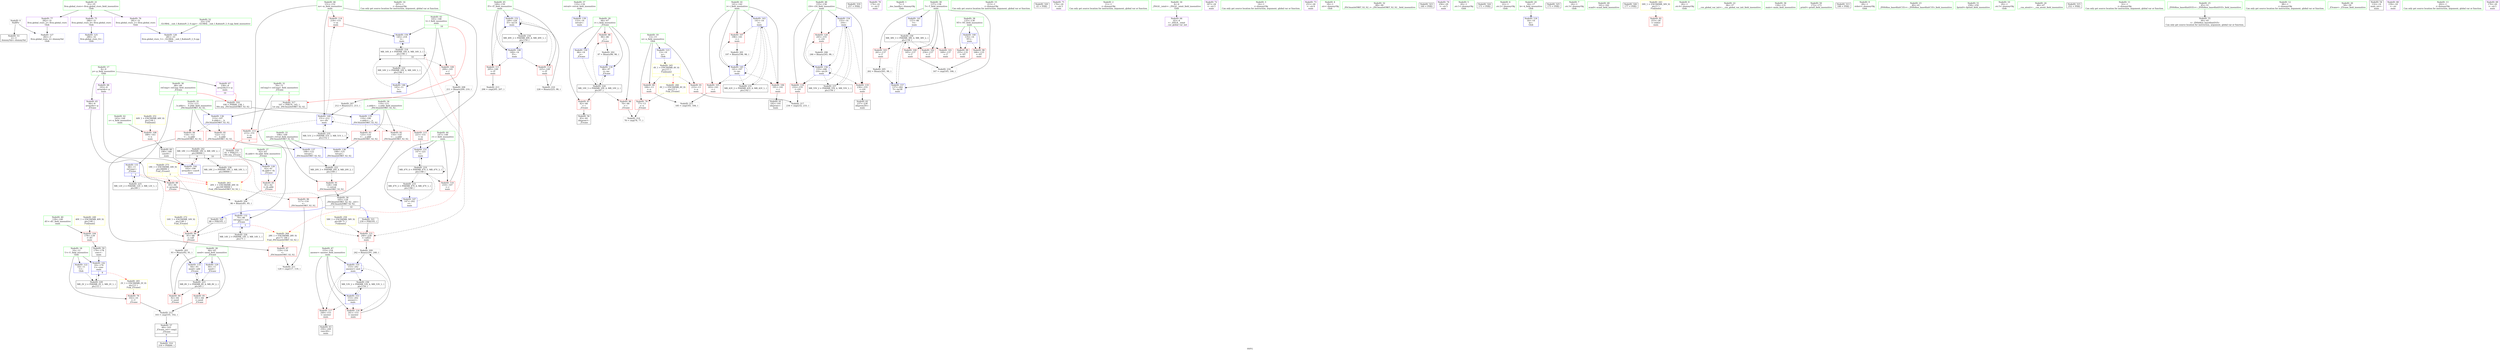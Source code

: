 digraph "SVFG" {
	label="SVFG";

	Node0x55aaf9b927b0 [shape=record,color=grey,label="{NodeID: 0\nNullPtr}"];
	Node0x55aaf9b927b0 -> Node0x55aaf9bb1bc0[style=solid];
	Node0x55aaf9b927b0 -> Node0x55aaf9bb69e0[style=solid];
	Node0x55aaf9bcdb10 [shape=record,color=yellow,style=double,label="{NodeID: 263\n26V_1 = ENCHI(MR_26V_0)\npts\{69 90000 \}\nFun[_ZSt3maxIeERKT_S2_S2_]}"];
	Node0x55aaf9bcdb10 -> Node0x55aaf9bb0790[style=dashed];
	Node0x55aaf9bb0860 [shape=record,color=red,label="{NodeID: 97\n119\<--118\n\<--\n_ZSt3maxIeERKT_S2_S2_\n}"];
	Node0x55aaf9bb0860 -> Node0x55aaf9bbc7f0[style=solid];
	Node0x55aaf9baedf0 [shape=record,color=green,label="{NodeID: 14\n207\<--1\n\<--dummyObj\nCan only get source location for instruction, argument, global var or function.}"];
	Node0x55aaf9bb13c0 [shape=record,color=red,label="{NodeID: 111\n205\<--149\n\<--IT\nmain\n}"];
	Node0x55aaf9bb13c0 -> Node0x55aaf9bbcaf0[style=solid];
	Node0x55aaf9baf750 [shape=record,color=green,label="{NodeID: 28\n64\<--65\nneed\<--need_field_insensitive\n_Z3cane\n}"];
	Node0x55aaf9baf750 -> Node0x55aaf9bb35e0[style=solid];
	Node0x55aaf9baf750 -> Node0x55aaf9bb36b0[style=solid];
	Node0x55aaf9baf750 -> Node0x55aaf9bb6bb0[style=solid];
	Node0x55aaf9baf750 -> Node0x55aaf9bb6ef0[style=solid];
	Node0x55aaf9bbc370 [shape=record,color=grey,label="{NodeID: 208\n211 = Binary(209, 210, )\n}"];
	Node0x55aaf9bbc370 -> Node0x55aaf9bbc1f0[style=solid];
	Node0x55aaf9bb67e0 [shape=record,color=blue,label="{NodeID: 125\n280\<--32\nllvm.global_ctors_0\<--\nGlob }"];
	Node0x55aaf9bb02b0 [shape=record,color=green,label="{NodeID: 42\n143\<--144\nx\<--x_field_insensitive\nmain\n}"];
	Node0x55aaf9bb02b0 -> Node0x55aaf9bb1150[style=solid];
	Node0x55aaf9bc51f0 [shape=record,color=black,label="{NodeID: 222\nMR_20V_3 = PHI(MR_20V_4, MR_20V_2, )\npts\{109 \}\n}"];
	Node0x55aaf9bc51f0 -> Node0x55aaf9bb3b90[style=dashed];
	Node0x55aaf9bb73d0 [shape=record,color=blue,label="{NodeID: 139\n133\<--14\nretval\<--\nmain\n}"];
	Node0x55aaf9bb1e90 [shape=record,color=black,label="{NodeID: 56\n83\<--82\nidxprom\<--\n_Z3cane\n}"];
	Node0x55aaf9bdf9d0 [shape=record,color=black,label="{NodeID: 319\n257 = PHI()\n}"];
	Node0x55aaf9bca000 [shape=record,color=black,label="{NodeID: 236\nMR_53V_2 = PHI(MR_53V_4, MR_53V_1, )\npts\{154 \}\n}"];
	Node0x55aaf9bca000 -> Node0x55aaf9bb7f30[style=dashed];
	Node0x55aaf9bb7f30 [shape=record,color=blue,label="{NodeID: 153\n153\<--202\nanswer\<--\nmain\n}"];
	Node0x55aaf9bb7f30 -> Node0x55aaf9bb6000[style=dashed];
	Node0x55aaf9bb7f30 -> Node0x55aaf9bb60d0[style=dashed];
	Node0x55aaf9bb7f30 -> Node0x55aaf9bb80d0[style=dashed];
	Node0x55aaf9bb7f30 -> Node0x55aaf9bca000[style=dashed];
	Node0x55aaf9bb29f0 [shape=record,color=purple,label="{NodeID: 70\n174\<--22\n\<--.str.2\nmain\n}"];
	Node0x55aaf9bb35e0 [shape=record,color=red,label="{NodeID: 84\n92\<--64\n\<--need\n_Z3cane\n}"];
	Node0x55aaf9bb35e0 -> Node0x55aaf9bb4e90[style=solid];
	Node0x55aaf9ba4510 [shape=record,color=green,label="{NodeID: 1\n7\<--1\n__dso_handle\<--dummyObj\nGlob }"];
	Node0x55aaf9bcdc20 [shape=record,color=yellow,style=double,label="{NodeID: 264\n28V_1 = ENCHI(MR_28V_0)\npts\{71 146 \}\nFun[_ZSt3maxIeERKT_S2_S2_]}"];
	Node0x55aaf9bcdc20 -> Node0x55aaf9bb0860[style=dashed];
	Node0x55aaf9bb0930 [shape=record,color=red,label="{NodeID: 98\n166\<--135\n\<--NT\nmain\n}"];
	Node0x55aaf9bb0930 -> Node0x55aaf9bbcf70[style=solid];
	Node0x55aaf9baee80 [shape=record,color=green,label="{NodeID: 15\n213\<--1\n\<--dummyObj\nCan only get source location for instruction, argument, global var or function.}"];
	Node0x55aaf9bb1490 [shape=record,color=red,label="{NodeID: 112\n225\<--149\n\<--IT\nmain\n}"];
	Node0x55aaf9bb1490 -> Node0x55aaf9bbc670[style=solid];
	Node0x55aaf9baf820 [shape=record,color=green,label="{NodeID: 29\n66\<--67\ni\<--i_field_insensitive\n_Z3cane\n}"];
	Node0x55aaf9baf820 -> Node0x55aaf9bb3780[style=solid];
	Node0x55aaf9baf820 -> Node0x55aaf9bb3850[style=solid];
	Node0x55aaf9baf820 -> Node0x55aaf9bb3920[style=solid];
	Node0x55aaf9baf820 -> Node0x55aaf9bb6c80[style=solid];
	Node0x55aaf9baf820 -> Node0x55aaf9bb6fc0[style=solid];
	Node0x55aaf9bbc4f0 [shape=record,color=grey,label="{NodeID: 209\n242 = Binary(241, 240, )\n}"];
	Node0x55aaf9bbc4f0 -> Node0x55aaf9bb80d0[style=solid];
	Node0x55aaf9bb68e0 [shape=record,color=blue,label="{NodeID: 126\n281\<--33\nllvm.global_ctors_1\<--_GLOBAL__sub_I_KalininN_2_0.cpp\nGlob }"];
	Node0x55aaf9bb0380 [shape=record,color=green,label="{NodeID: 43\n145\<--146\nl\<--l_field_insensitive\nmain\n|{|<s3>10}}"];
	Node0x55aaf9bb0380 -> Node0x55aaf9bb1220[style=solid];
	Node0x55aaf9bb0380 -> Node0x55aaf9bb7980[style=solid];
	Node0x55aaf9bb0380 -> Node0x55aaf9bb7cc0[style=solid];
	Node0x55aaf9bb0380:s3 -> Node0x55aaf9bdf320[style=solid,color=red];
	Node0x55aaf9bc56f0 [shape=record,color=black,label="{NodeID: 223\nMR_8V_3 = PHI(MR_8V_4, MR_8V_2, )\npts\{65 \}\n}"];
	Node0x55aaf9bc56f0 -> Node0x55aaf9bb35e0[style=dashed];
	Node0x55aaf9bc56f0 -> Node0x55aaf9bb36b0[style=dashed];
	Node0x55aaf9bc56f0 -> Node0x55aaf9bb6ef0[style=dashed];
	Node0x55aaf9bb74a0 [shape=record,color=blue,label="{NodeID: 140\n135\<--14\nNT\<--\nmain\n}"];
	Node0x55aaf9bb74a0 -> Node0x55aaf9bb0930[style=dashed];
	Node0x55aaf9bb74a0 -> Node0x55aaf9bb0a00[style=dashed];
	Node0x55aaf9bb1f60 [shape=record,color=black,label="{NodeID: 57\n60\<--103\n_Z3cane_ret\<--cmp2\n_Z3cane\n|{<s0>9}}"];
	Node0x55aaf9bb1f60:s0 -> Node0x55aaf9bdee60[style=solid,color=blue];
	Node0x55aaf9bdfad0 [shape=record,color=black,label="{NodeID: 320\n43 = PHI()\n}"];
	Node0x55aaf9bca0f0 [shape=record,color=black,label="{NodeID: 237\nMR_55V_2 = PHI(MR_55V_4, MR_55V_1, )\npts\{156 \}\n}"];
	Node0x55aaf9bca0f0 -> Node0x55aaf9bb8000[style=dashed];
	Node0x55aaf9bb8000 [shape=record,color=blue,label="{NodeID: 154\n155\<--14\ni16\<--\nmain\n}"];
	Node0x55aaf9bb8000 -> Node0x55aaf9bb61a0[style=dashed];
	Node0x55aaf9bb8000 -> Node0x55aaf9bb6270[style=dashed];
	Node0x55aaf9bb8000 -> Node0x55aaf9bb6340[style=dashed];
	Node0x55aaf9bb8000 -> Node0x55aaf9bb81a0[style=dashed];
	Node0x55aaf9bb8000 -> Node0x55aaf9bca0f0[style=dashed];
	Node0x55aaf9bb2ac0 [shape=record,color=purple,label="{NodeID: 71\n176\<--24\n\<--.str.3\nmain\n}"];
	Node0x55aaf9bcd030 [shape=record,color=yellow,style=double,label="{NodeID: 251\n44V_1 = ENCHI(MR_44V_0)\npts\{144 \}\nFun[main]}"];
	Node0x55aaf9bcd030 -> Node0x55aaf9bb1150[style=dashed];
	Node0x55aaf9bb36b0 [shape=record,color=red,label="{NodeID: 85\n101\<--64\n\<--need\n_Z3cane\n}"];
	Node0x55aaf9bb36b0 -> Node0x55aaf9bbc970[style=solid];
	Node0x55aaf9ba4680 [shape=record,color=green,label="{NodeID: 2\n11\<--1\n\<--dummyObj\nCan only get source location for instruction, argument, global var or function.}"];
	Node0x55aaf9bcdd30 [shape=record,color=yellow,style=double,label="{NodeID: 265\n2V_1 = ENCHI(MR_2V_0)\npts\{12 \}\nFun[_Z3cane]}"];
	Node0x55aaf9bcdd30 -> Node0x55aaf9bb3100[style=dashed];
	Node0x55aaf9bb0a00 [shape=record,color=red,label="{NodeID: 99\n255\<--135\n\<--NT\nmain\n}"];
	Node0x55aaf9baef10 [shape=record,color=green,label="{NodeID: 16\n4\<--6\n_ZStL8__ioinit\<--_ZStL8__ioinit_field_insensitive\nGlob }"];
	Node0x55aaf9baef10 -> Node0x55aaf9bb2510[style=solid];
	Node0x55aaf9bb1560 [shape=record,color=red,label="{NodeID: 113\n215\<--151\n\<--m\nmain\n|{<s0>9}}"];
	Node0x55aaf9bb1560:s0 -> Node0x55aaf9bdf4a0[style=solid,color=red];
	Node0x55aaf9baf8f0 [shape=record,color=green,label="{NodeID: 30\n68\<--69\nref.tmp\<--ref.tmp_field_insensitive\n_Z3cane\n|{|<s1>3}}"];
	Node0x55aaf9baf8f0 -> Node0x55aaf9bb6d50[style=solid];
	Node0x55aaf9baf8f0:s1 -> Node0x55aaf9bdf090[style=solid,color=red];
	Node0x55aaf9bbc670 [shape=record,color=grey,label="{NodeID: 210\n226 = Binary(225, 98, )\n}"];
	Node0x55aaf9bbc670 -> Node0x55aaf9bb7e60[style=solid];
	Node0x55aaf9bb69e0 [shape=record,color=blue, style = dotted,label="{NodeID: 127\n282\<--3\nllvm.global_ctors_2\<--dummyVal\nGlob }"];
	Node0x55aaf9bb0450 [shape=record,color=green,label="{NodeID: 44\n147\<--148\nr\<--r_field_insensitive\nmain\n}"];
	Node0x55aaf9bb0450 -> Node0x55aaf9bb12f0[style=solid];
	Node0x55aaf9bb0450 -> Node0x55aaf9bb7a50[style=solid];
	Node0x55aaf9bb0450 -> Node0x55aaf9bb7d90[style=solid];
	Node0x55aaf9bc5bf0 [shape=record,color=black,label="{NodeID: 224\nMR_10V_3 = PHI(MR_10V_4, MR_10V_2, )\npts\{67 \}\n}"];
	Node0x55aaf9bc5bf0 -> Node0x55aaf9bb3780[style=dashed];
	Node0x55aaf9bc5bf0 -> Node0x55aaf9bb3850[style=dashed];
	Node0x55aaf9bc5bf0 -> Node0x55aaf9bb3920[style=dashed];
	Node0x55aaf9bc5bf0 -> Node0x55aaf9bb6fc0[style=dashed];
	Node0x55aaf9bb7570 [shape=record,color=blue,label="{NodeID: 141\n137\<--98\nT\<--\nmain\n}"];
	Node0x55aaf9bb7570 -> Node0x55aaf9bc79f0[style=dashed];
	Node0x55aaf9bb2030 [shape=record,color=black,label="{NodeID: 58\n105\<--128\n_ZSt3maxIeERKT_S2_S2__ret\<--\n_ZSt3maxIeERKT_S2_S2_\n|{<s0>3|<s1>10}}"];
	Node0x55aaf9bb2030:s0 -> Node0x55aaf9bdfe00[style=solid,color=blue];
	Node0x55aaf9bb2030:s1 -> Node0x55aaf9bdfbd0[style=solid,color=blue];
	Node0x55aaf9bdfbd0 [shape=record,color=black,label="{NodeID: 321\n239 = PHI(105, )\n}"];
	Node0x55aaf9bdfbd0 -> Node0x55aaf9bb6410[style=solid];
	Node0x55aaf9bca5f0 [shape=record,color=black,label="{NodeID: 238\nMR_18V_2 = PHI(MR_18V_3, MR_18V_1, )\npts\{90000 \}\n}"];
	Node0x55aaf9bca5f0 -> Node0x55aaf9bcb9f0[style=dashed];
	Node0x55aaf9bb80d0 [shape=record,color=blue,label="{NodeID: 155\n153\<--242\nanswer\<--mul\nmain\n}"];
	Node0x55aaf9bb80d0 -> Node0x55aaf9bb6000[style=dashed];
	Node0x55aaf9bb80d0 -> Node0x55aaf9bb60d0[style=dashed];
	Node0x55aaf9bb80d0 -> Node0x55aaf9bb80d0[style=dashed];
	Node0x55aaf9bb80d0 -> Node0x55aaf9bca000[style=dashed];
	Node0x55aaf9bb2b90 [shape=record,color=purple,label="{NodeID: 72\n187\<--24\n\<--.str.3\nmain\n}"];
	Node0x55aaf9bb3780 [shape=record,color=red,label="{NodeID: 86\n76\<--66\n\<--i\n_Z3cane\n}"];
	Node0x55aaf9bb3780 -> Node0x55aaf9bbcc70[style=solid];
	Node0x55aaf9b926d0 [shape=record,color=green,label="{NodeID: 3\n14\<--1\n\<--dummyObj\nCan only get source location for instruction, argument, global var or function.}"];
	Node0x55aaf9bcde40 [shape=record,color=yellow,style=double,label="{NodeID: 266\n4V_1 = ENCHI(MR_4V_0)\npts\{15 \}\nFun[_Z3cane]}"];
	Node0x55aaf9bcde40 -> Node0x55aaf9bb31d0[style=dashed];
	Node0x55aaf9bb0ad0 [shape=record,color=red,label="{NodeID: 100\n165\<--137\n\<--T\nmain\n}"];
	Node0x55aaf9bb0ad0 -> Node0x55aaf9bbcf70[style=solid];
	Node0x55aaf9baefa0 [shape=record,color=green,label="{NodeID: 17\n8\<--9\np\<--p_field_insensitive\nGlob }"];
	Node0x55aaf9baefa0 -> Node0x55aaf9bb25e0[style=solid];
	Node0x55aaf9baefa0 -> Node0x55aaf9bb26b0[style=solid];
	Node0x55aaf9baefa0 -> Node0x55aaf9bb2780[style=solid];
	Node0x55aaf9bb1630 [shape=record,color=red,label="{NodeID: 114\n218\<--151\n\<--m\nmain\n}"];
	Node0x55aaf9bb1630 -> Node0x55aaf9bb7cc0[style=solid];
	Node0x55aaf9baf9c0 [shape=record,color=green,label="{NodeID: 31\n70\<--71\nref.tmp1\<--ref.tmp1_field_insensitive\n_Z3cane\n|{|<s1>3}}"];
	Node0x55aaf9baf9c0 -> Node0x55aaf9bb6e20[style=solid];
	Node0x55aaf9baf9c0:s1 -> Node0x55aaf9bdf320[style=solid,color=red];
	Node0x55aaf9bbc7f0 [shape=record,color=grey,label="{NodeID: 211\n120 = cmp(117, 119, )\n}"];
	Node0x55aaf9bb6ae0 [shape=record,color=blue,label="{NodeID: 128\n62\<--61\nth.addr\<--th\n_Z3cane\n}"];
	Node0x55aaf9bb6ae0 -> Node0x55aaf9bb3510[style=dashed];
	Node0x55aaf9bb0520 [shape=record,color=green,label="{NodeID: 45\n149\<--150\nIT\<--IT_field_insensitive\nmain\n}"];
	Node0x55aaf9bb0520 -> Node0x55aaf9bb13c0[style=solid];
	Node0x55aaf9bb0520 -> Node0x55aaf9bb1490[style=solid];
	Node0x55aaf9bb0520 -> Node0x55aaf9bb7b20[style=solid];
	Node0x55aaf9bb0520 -> Node0x55aaf9bb7e60[style=solid];
	Node0x55aaf9bc60f0 [shape=record,color=black,label="{NodeID: 225\nMR_12V_2 = PHI(MR_12V_3, MR_12V_1, )\npts\{69 \}\n}"];
	Node0x55aaf9bc60f0 -> Node0x55aaf9bb6d50[style=dashed];
	Node0x55aaf9bb7640 [shape=record,color=blue,label="{NodeID: 142\n10\<--179\nU\<--conv\nmain\n|{|<s1>9}}"];
	Node0x55aaf9bb7640 -> Node0x55aaf9bc74f0[style=dashed];
	Node0x55aaf9bb7640:s1 -> Node0x55aaf9bcdd30[style=dashed,color=red];
	Node0x55aaf9bb2100 [shape=record,color=black,label="{NodeID: 59\n179\<--178\nconv\<--\nmain\n}"];
	Node0x55aaf9bb2100 -> Node0x55aaf9bb7640[style=solid];
	Node0x55aaf9bdfe00 [shape=record,color=black,label="{NodeID: 322\n88 = PHI(105, )\n}"];
	Node0x55aaf9bdfe00 -> Node0x55aaf9bb3ac0[style=solid];
	Node0x55aaf9bb81a0 [shape=record,color=blue,label="{NodeID: 156\n155\<--246\ni16\<--inc24\nmain\n}"];
	Node0x55aaf9bb81a0 -> Node0x55aaf9bb61a0[style=dashed];
	Node0x55aaf9bb81a0 -> Node0x55aaf9bb6270[style=dashed];
	Node0x55aaf9bb81a0 -> Node0x55aaf9bb6340[style=dashed];
	Node0x55aaf9bb81a0 -> Node0x55aaf9bb81a0[style=dashed];
	Node0x55aaf9bb81a0 -> Node0x55aaf9bca0f0[style=dashed];
	Node0x55aaf9bb2c60 [shape=record,color=purple,label="{NodeID: 73\n251\<--26\n\<--.str.4\nmain\n}"];
	Node0x55aaf9bb3850 [shape=record,color=red,label="{NodeID: 87\n82\<--66\n\<--i\n_Z3cane\n}"];
	Node0x55aaf9bb3850 -> Node0x55aaf9bb1e90[style=solid];
	Node0x55aaf9b92840 [shape=record,color=green,label="{NodeID: 4\n18\<--1\n.str\<--dummyObj\nGlob }"];
	Node0x55aaf9bb0ba0 [shape=record,color=red,label="{NodeID: 101\n169\<--137\n\<--T\nmain\n}"];
	Node0x55aaf9baf030 [shape=record,color=green,label="{NodeID: 18\n10\<--12\nU\<--U_field_insensitive\nGlob }"];
	Node0x55aaf9baf030 -> Node0x55aaf9bb3100[style=solid];
	Node0x55aaf9baf030 -> Node0x55aaf9bb64e0[style=solid];
	Node0x55aaf9baf030 -> Node0x55aaf9bb7640[style=solid];
	Node0x55aaf9bb1700 [shape=record,color=red,label="{NodeID: 115\n221\<--151\n\<--m\nmain\n}"];
	Node0x55aaf9bb1700 -> Node0x55aaf9bb7d90[style=solid];
	Node0x55aaf9bafa90 [shape=record,color=green,label="{NodeID: 32\n89\<--90\n_ZSt3maxIeERKT_S2_S2_\<--_ZSt3maxIeERKT_S2_S2__field_insensitive\n}"];
	Node0x55aaf9bbc970 [shape=record,color=grey,label="{NodeID: 212\n103 = cmp(101, 102, )\n}"];
	Node0x55aaf9bbc970 -> Node0x55aaf9bb1f60[style=solid];
	Node0x55aaf9bb6bb0 [shape=record,color=blue,label="{NodeID: 129\n64\<--11\nneed\<--\n_Z3cane\n}"];
	Node0x55aaf9bb6bb0 -> Node0x55aaf9bc56f0[style=dashed];
	Node0x55aaf9bb05f0 [shape=record,color=green,label="{NodeID: 46\n151\<--152\nm\<--m_field_insensitive\nmain\n}"];
	Node0x55aaf9bb05f0 -> Node0x55aaf9bb1560[style=solid];
	Node0x55aaf9bb05f0 -> Node0x55aaf9bb1630[style=solid];
	Node0x55aaf9bb05f0 -> Node0x55aaf9bb1700[style=solid];
	Node0x55aaf9bb05f0 -> Node0x55aaf9bb7bf0[style=solid];
	Node0x55aaf9bc65f0 [shape=record,color=black,label="{NodeID: 226\nMR_14V_2 = PHI(MR_14V_3, MR_14V_1, )\npts\{71 \}\n}"];
	Node0x55aaf9bc65f0 -> Node0x55aaf9bb6e20[style=dashed];
	Node0x55aaf9bb7710 [shape=record,color=blue,label="{NodeID: 143\n141\<--14\ni\<--\nmain\n}"];
	Node0x55aaf9bb7710 -> Node0x55aaf9bb0ee0[style=dashed];
	Node0x55aaf9bb7710 -> Node0x55aaf9bb0fb0[style=dashed];
	Node0x55aaf9bb7710 -> Node0x55aaf9bb1080[style=dashed];
	Node0x55aaf9bb7710 -> Node0x55aaf9bb78b0[style=dashed];
	Node0x55aaf9bb7710 -> Node0x55aaf9bc7ef0[style=dashed];
	Node0x55aaf9bb21d0 [shape=record,color=black,label="{NodeID: 60\n190\<--189\nconv8\<--\nmain\n}"];
	Node0x55aaf9bb21d0 -> Node0x55aaf9bb77e0[style=solid];
	Node0x55aaf9bdff40 [shape=record,color=black,label="{NodeID: 323\n160 = PHI()\n}"];
	Node0x55aaf9bb8270 [shape=record,color=blue,label="{NodeID: 157\n137\<--262\nT\<--inc30\nmain\n}"];
	Node0x55aaf9bb8270 -> Node0x55aaf9bc79f0[style=dashed];
	Node0x55aaf9bb2d30 [shape=record,color=purple,label="{NodeID: 74\n256\<--29\n\<--.str.5\nmain\n}"];
	Node0x55aaf9bb3920 [shape=record,color=red,label="{NodeID: 88\n96\<--66\n\<--i\n_Z3cane\n}"];
	Node0x55aaf9bb3920 -> Node0x55aaf9bb4d10[style=solid];
	Node0x55aaf9b928d0 [shape=record,color=green,label="{NodeID: 5\n20\<--1\n.str.1\<--dummyObj\nGlob }"];
	Node0x55aaf9bb0c70 [shape=record,color=red,label="{NodeID: 102\n254\<--137\n\<--T\nmain\n}"];
	Node0x55aaf9baf0c0 [shape=record,color=green,label="{NodeID: 19\n13\<--15\nn\<--n_field_insensitive\nGlob }"];
	Node0x55aaf9baf0c0 -> Node0x55aaf9bb31d0[style=solid];
	Node0x55aaf9baf0c0 -> Node0x55aaf9bb32a0[style=solid];
	Node0x55aaf9baf0c0 -> Node0x55aaf9bb3370[style=solid];
	Node0x55aaf9baf0c0 -> Node0x55aaf9bb65e0[style=solid];
	Node0x55aaf9bb6000 [shape=record,color=red,label="{NodeID: 116\n241\<--153\n\<--answer\nmain\n}"];
	Node0x55aaf9bb6000 -> Node0x55aaf9bbc4f0[style=solid];
	Node0x55aaf9bafb60 [shape=record,color=green,label="{NodeID: 33\n108\<--109\nretval\<--retval_field_insensitive\n_ZSt3maxIeERKT_S2_S2_\n}"];
	Node0x55aaf9bafb60 -> Node0x55aaf9bb3b90[style=solid];
	Node0x55aaf9bafb60 -> Node0x55aaf9bb7230[style=solid];
	Node0x55aaf9bafb60 -> Node0x55aaf9bb7300[style=solid];
	Node0x55aaf9bbcaf0 [shape=record,color=grey,label="{NodeID: 213\n206 = cmp(205, 207, )\n}"];
	Node0x55aaf9bb6c80 [shape=record,color=blue,label="{NodeID: 130\n66\<--14\ni\<--\n_Z3cane\n}"];
	Node0x55aaf9bb6c80 -> Node0x55aaf9bc5bf0[style=dashed];
	Node0x55aaf9bb06c0 [shape=record,color=green,label="{NodeID: 47\n153\<--154\nanswer\<--answer_field_insensitive\nmain\n}"];
	Node0x55aaf9bb06c0 -> Node0x55aaf9bb6000[style=solid];
	Node0x55aaf9bb06c0 -> Node0x55aaf9bb60d0[style=solid];
	Node0x55aaf9bb06c0 -> Node0x55aaf9bb7f30[style=solid];
	Node0x55aaf9bb06c0 -> Node0x55aaf9bb80d0[style=solid];
	Node0x55aaf9bb77e0 [shape=record,color=blue,label="{NodeID: 144\n193\<--190\narrayidx\<--conv8\nmain\n}"];
	Node0x55aaf9bb77e0 -> Node0x55aaf9bcb9f0[style=dashed];
	Node0x55aaf9bb22a0 [shape=record,color=black,label="{NodeID: 61\n192\<--191\nidxprom\<--\nmain\n}"];
	Node0x55aaf9be0010 [shape=record,color=black,label="{NodeID: 324\n171 = PHI()\n}"];
	Node0x55aaf9bb2e00 [shape=record,color=purple,label="{NodeID: 75\n280\<--31\nllvm.global_ctors_0\<--llvm.global_ctors\nGlob }"];
	Node0x55aaf9bb2e00 -> Node0x55aaf9bb67e0[style=solid];
	Node0x55aaf9bb39f0 [shape=record,color=red,label="{NodeID: 89\n85\<--84\n\<--arrayidx\n_Z3cane\n}"];
	Node0x55aaf9bb39f0 -> Node0x55aaf9bbbd70[style=solid];
	Node0x55aaf9ba4dc0 [shape=record,color=green,label="{NodeID: 6\n22\<--1\n.str.2\<--dummyObj\nGlob }"];
	Node0x55aaf9bb0d40 [shape=record,color=red,label="{NodeID: 103\n261\<--137\n\<--T\nmain\n}"];
	Node0x55aaf9bb0d40 -> Node0x55aaf9bbbef0[style=solid];
	Node0x55aaf9baf150 [shape=record,color=green,label="{NodeID: 20\n16\<--17\nk\<--k_field_insensitive\nGlob }"];
	Node0x55aaf9baf150 -> Node0x55aaf9bb66e0[style=solid];
	Node0x55aaf9bb60d0 [shape=record,color=red,label="{NodeID: 117\n249\<--153\n\<--answer\nmain\n}"];
	Node0x55aaf9bb60d0 -> Node0x55aaf9bb2440[style=solid];
	Node0x55aaf9bafc30 [shape=record,color=green,label="{NodeID: 34\n110\<--111\n__a.addr\<--__a.addr_field_insensitive\n_ZSt3maxIeERKT_S2_S2_\n}"];
	Node0x55aaf9bafc30 -> Node0x55aaf9bb3c60[style=solid];
	Node0x55aaf9bafc30 -> Node0x55aaf9bb3d30[style=solid];
	Node0x55aaf9bafc30 -> Node0x55aaf9bb7090[style=solid];
	Node0x55aaf9bbcc70 [shape=record,color=grey,label="{NodeID: 214\n78 = cmp(76, 77, )\n}"];
	Node0x55aaf9bb6d50 [shape=record,color=blue,label="{NodeID: 131\n68\<--11\nref.tmp\<--\n_Z3cane\n|{|<s2>3}}"];
	Node0x55aaf9bb6d50 -> Node0x55aaf9bb3ac0[style=dashed];
	Node0x55aaf9bb6d50 -> Node0x55aaf9bc60f0[style=dashed];
	Node0x55aaf9bb6d50:s2 -> Node0x55aaf9bcdb10[style=dashed,color=red];
	Node0x55aaf9bb17b0 [shape=record,color=green,label="{NodeID: 48\n155\<--156\ni16\<--i16_field_insensitive\nmain\n}"];
	Node0x55aaf9bb17b0 -> Node0x55aaf9bb61a0[style=solid];
	Node0x55aaf9bb17b0 -> Node0x55aaf9bb6270[style=solid];
	Node0x55aaf9bb17b0 -> Node0x55aaf9bb6340[style=solid];
	Node0x55aaf9bb17b0 -> Node0x55aaf9bb8000[style=solid];
	Node0x55aaf9bb17b0 -> Node0x55aaf9bb81a0[style=solid];
	Node0x55aaf9bb78b0 [shape=record,color=blue,label="{NodeID: 145\n141\<--197\ni\<--inc\nmain\n}"];
	Node0x55aaf9bb78b0 -> Node0x55aaf9bb0ee0[style=dashed];
	Node0x55aaf9bb78b0 -> Node0x55aaf9bb0fb0[style=dashed];
	Node0x55aaf9bb78b0 -> Node0x55aaf9bb1080[style=dashed];
	Node0x55aaf9bb78b0 -> Node0x55aaf9bb78b0[style=dashed];
	Node0x55aaf9bb78b0 -> Node0x55aaf9bc7ef0[style=dashed];
	Node0x55aaf9bb2370 [shape=record,color=black,label="{NodeID: 62\n237\<--236\nidxprom20\<--\nmain\n}"];
	Node0x55aaf9be00e0 [shape=record,color=black,label="{NodeID: 325\n175 = PHI()\n}"];
	Node0x55aaf9bcb9f0 [shape=record,color=black,label="{NodeID: 242\nMR_18V_3 = PHI(MR_18V_4, MR_18V_2, )\npts\{90000 \}\n|{|<s3>9|<s4>10}}"];
	Node0x55aaf9bcb9f0 -> Node0x55aaf9bb6410[style=dashed];
	Node0x55aaf9bcb9f0 -> Node0x55aaf9bb77e0[style=dashed];
	Node0x55aaf9bcb9f0 -> Node0x55aaf9bca5f0[style=dashed];
	Node0x55aaf9bcb9f0:s3 -> Node0x55aaf9bce460[style=dashed,color=red];
	Node0x55aaf9bcb9f0:s4 -> Node0x55aaf9bcdb10[style=dashed,color=red];
	Node0x55aaf9bb2f00 [shape=record,color=purple,label="{NodeID: 76\n281\<--31\nllvm.global_ctors_1\<--llvm.global_ctors\nGlob }"];
	Node0x55aaf9bb2f00 -> Node0x55aaf9bb68e0[style=solid];
	Node0x55aaf9bb3ac0 [shape=record,color=red,label="{NodeID: 90\n91\<--88\n\<--call\n_Z3cane\n}"];
	Node0x55aaf9bb3ac0 -> Node0x55aaf9bb4e90[style=solid];
	Node0x55aaf9ba4e50 [shape=record,color=green,label="{NodeID: 7\n24\<--1\n.str.3\<--dummyObj\nGlob }"];
	Node0x55aaf9bb0e10 [shape=record,color=red,label="{NodeID: 104\n178\<--139\n\<--dU\nmain\n}"];
	Node0x55aaf9bb0e10 -> Node0x55aaf9bb2100[style=solid];
	Node0x55aaf9baf1e0 [shape=record,color=green,label="{NodeID: 21\n31\<--35\nllvm.global_ctors\<--llvm.global_ctors_field_insensitive\nGlob }"];
	Node0x55aaf9baf1e0 -> Node0x55aaf9bb2e00[style=solid];
	Node0x55aaf9baf1e0 -> Node0x55aaf9bb2f00[style=solid];
	Node0x55aaf9baf1e0 -> Node0x55aaf9bb3000[style=solid];
	Node0x55aaf9bb4b90 [shape=record,color=grey,label="{NodeID: 201\n197 = Binary(196, 98, )\n}"];
	Node0x55aaf9bb4b90 -> Node0x55aaf9bb78b0[style=solid];
	Node0x55aaf9bb61a0 [shape=record,color=red,label="{NodeID: 118\n232\<--155\n\<--i16\nmain\n}"];
	Node0x55aaf9bb61a0 -> Node0x55aaf9bbd0f0[style=solid];
	Node0x55aaf9bafd00 [shape=record,color=green,label="{NodeID: 35\n112\<--113\n__b.addr\<--__b.addr_field_insensitive\n_ZSt3maxIeERKT_S2_S2_\n}"];
	Node0x55aaf9bafd00 -> Node0x55aaf9bb3e00[style=solid];
	Node0x55aaf9bafd00 -> Node0x55aaf9bb3ed0[style=solid];
	Node0x55aaf9bafd00 -> Node0x55aaf9bb7160[style=solid];
	Node0x55aaf9bbcdf0 [shape=record,color=grey,label="{NodeID: 215\n185 = cmp(183, 184, )\n}"];
	Node0x55aaf9bb6e20 [shape=record,color=blue,label="{NodeID: 132\n70\<--86\nref.tmp1\<--sub\n_Z3cane\n|{|<s2>3}}"];
	Node0x55aaf9bb6e20 -> Node0x55aaf9bb3ac0[style=dashed];
	Node0x55aaf9bb6e20 -> Node0x55aaf9bc65f0[style=dashed];
	Node0x55aaf9bb6e20:s2 -> Node0x55aaf9bcdc20[style=dashed,color=red];
	Node0x55aaf9bb1880 [shape=record,color=green,label="{NodeID: 49\n161\<--162\nscanf\<--scanf_field_insensitive\n}"];
	Node0x55aaf9bc74f0 [shape=record,color=black,label="{NodeID: 229\nMR_2V_2 = PHI(MR_2V_3, MR_2V_1, )\npts\{12 \}\n}"];
	Node0x55aaf9bc74f0 -> Node0x55aaf9bb7640[style=dashed];
	Node0x55aaf9bb7980 [shape=record,color=blue,label="{NodeID: 146\n145\<--11\nl\<--\nmain\n}"];
	Node0x55aaf9bb7980 -> Node0x55aaf9bc3df0[style=dashed];
	Node0x55aaf9bb2440 [shape=record,color=black,label="{NodeID: 63\n250\<--249\nconv26\<--\nmain\n}"];
	Node0x55aaf9be0270 [shape=record,color=black,label="{NodeID: 326\n177 = PHI()\n}"];
	Node0x55aaf9bcbef0 [shape=record,color=yellow,style=double,label="{NodeID: 243\n30V_1 = ENCHI(MR_30V_0)\npts\{1 \}\nFun[main]}"];
	Node0x55aaf9bcbef0 -> Node0x55aaf9bb3440[style=dashed];
	Node0x55aaf9bb3000 [shape=record,color=purple,label="{NodeID: 77\n282\<--31\nllvm.global_ctors_2\<--llvm.global_ctors\nGlob }"];
	Node0x55aaf9bb3000 -> Node0x55aaf9bb69e0[style=solid];
	Node0x55aaf9bb3b90 [shape=record,color=red,label="{NodeID: 91\n128\<--108\n\<--retval\n_ZSt3maxIeERKT_S2_S2_\n}"];
	Node0x55aaf9bb3b90 -> Node0x55aaf9bb2030[style=solid];
	Node0x55aaf9ba4ee0 [shape=record,color=green,label="{NodeID: 8\n26\<--1\n.str.4\<--dummyObj\nGlob }"];
	Node0x55aaf9bb0ee0 [shape=record,color=red,label="{NodeID: 105\n183\<--141\n\<--i\nmain\n}"];
	Node0x55aaf9bb0ee0 -> Node0x55aaf9bbcdf0[style=solid];
	Node0x55aaf9baf270 [shape=record,color=green,label="{NodeID: 22\n36\<--37\n__cxx_global_var_init\<--__cxx_global_var_init_field_insensitive\n}"];
	Node0x55aaf9bb4d10 [shape=record,color=grey,label="{NodeID: 202\n97 = Binary(96, 98, )\n}"];
	Node0x55aaf9bb4d10 -> Node0x55aaf9bb6fc0[style=solid];
	Node0x55aaf9bb6270 [shape=record,color=red,label="{NodeID: 119\n236\<--155\n\<--i16\nmain\n}"];
	Node0x55aaf9bb6270 -> Node0x55aaf9bb2370[style=solid];
	Node0x55aaf9bafdd0 [shape=record,color=green,label="{NodeID: 36\n130\<--131\nmain\<--main_field_insensitive\n}"];
	Node0x55aaf9bbcf70 [shape=record,color=grey,label="{NodeID: 216\n167 = cmp(165, 166, )\n}"];
	Node0x55aaf9bb6ef0 [shape=record,color=blue,label="{NodeID: 133\n64\<--93\nneed\<--add\n_Z3cane\n}"];
	Node0x55aaf9bb6ef0 -> Node0x55aaf9bc56f0[style=dashed];
	Node0x55aaf9bb1950 [shape=record,color=green,label="{NodeID: 50\n172\<--173\nprintf\<--printf_field_insensitive\n}"];
	Node0x55aaf9bded60 [shape=record,color=black,label="{NodeID: 313\n188 = PHI()\n}"];
	Node0x55aaf9bc79f0 [shape=record,color=black,label="{NodeID: 230\nMR_38V_3 = PHI(MR_38V_4, MR_38V_2, )\npts\{138 \}\n}"];
	Node0x55aaf9bc79f0 -> Node0x55aaf9bb0ad0[style=dashed];
	Node0x55aaf9bc79f0 -> Node0x55aaf9bb0ba0[style=dashed];
	Node0x55aaf9bc79f0 -> Node0x55aaf9bb0c70[style=dashed];
	Node0x55aaf9bc79f0 -> Node0x55aaf9bb0d40[style=dashed];
	Node0x55aaf9bc79f0 -> Node0x55aaf9bb8270[style=dashed];
	Node0x55aaf9bb7a50 [shape=record,color=blue,label="{NodeID: 147\n147\<--202\nr\<--\nmain\n}"];
	Node0x55aaf9bb7a50 -> Node0x55aaf9bc42f0[style=dashed];
	Node0x55aaf9bb2510 [shape=record,color=purple,label="{NodeID: 64\n42\<--4\n\<--_ZStL8__ioinit\n__cxx_global_var_init\n}"];
	Node0x55aaf9bb3100 [shape=record,color=red,label="{NodeID: 78\n102\<--10\n\<--U\n_Z3cane\n}"];
	Node0x55aaf9bb3100 -> Node0x55aaf9bbc970[style=solid];
	Node0x55aaf9bb3c60 [shape=record,color=red,label="{NodeID: 92\n116\<--110\n\<--__a.addr\n_ZSt3maxIeERKT_S2_S2_\n}"];
	Node0x55aaf9bb3c60 -> Node0x55aaf9bb0790[style=solid];
	Node0x55aaf9ba58d0 [shape=record,color=green,label="{NodeID: 9\n28\<--1\nstderr\<--dummyObj\nGlob }"];
	Node0x55aaf9bce380 [shape=record,color=yellow,style=double,label="{NodeID: 272\n16V_1 = ENCHI(MR_16V_0)\npts\{146 \}\nFun[_Z3cane]}"];
	Node0x55aaf9bce380 -> Node0x55aaf9bb3ac0[style=dashed];
	Node0x55aaf9bb0fb0 [shape=record,color=red,label="{NodeID: 106\n191\<--141\n\<--i\nmain\n}"];
	Node0x55aaf9bb0fb0 -> Node0x55aaf9bb22a0[style=solid];
	Node0x55aaf9baf340 [shape=record,color=green,label="{NodeID: 23\n40\<--41\n_ZNSt8ios_base4InitC1Ev\<--_ZNSt8ios_base4InitC1Ev_field_insensitive\n}"];
	Node0x55aaf9bb4e90 [shape=record,color=grey,label="{NodeID: 203\n93 = Binary(92, 91, )\n}"];
	Node0x55aaf9bb4e90 -> Node0x55aaf9bb6ef0[style=solid];
	Node0x55aaf9bb6340 [shape=record,color=red,label="{NodeID: 120\n245\<--155\n\<--i16\nmain\n}"];
	Node0x55aaf9bb6340 -> Node0x55aaf9bbc070[style=solid];
	Node0x55aaf9bafea0 [shape=record,color=green,label="{NodeID: 37\n133\<--134\nretval\<--retval_field_insensitive\nmain\n}"];
	Node0x55aaf9bafea0 -> Node0x55aaf9bb73d0[style=solid];
	Node0x55aaf9bbd0f0 [shape=record,color=grey,label="{NodeID: 217\n234 = cmp(232, 233, )\n}"];
	Node0x55aaf9bb6fc0 [shape=record,color=blue,label="{NodeID: 134\n66\<--97\ni\<--inc\n_Z3cane\n}"];
	Node0x55aaf9bb6fc0 -> Node0x55aaf9bc5bf0[style=dashed];
	Node0x55aaf9bb1a20 [shape=record,color=green,label="{NodeID: 51\n258\<--259\nfprintf\<--fprintf_field_insensitive\n}"];
	Node0x55aaf9bdee60 [shape=record,color=black,label="{NodeID: 314\n216 = PHI(60, )\n}"];
	Node0x55aaf9bc7ef0 [shape=record,color=black,label="{NodeID: 231\nMR_42V_2 = PHI(MR_42V_4, MR_42V_1, )\npts\{142 \}\n}"];
	Node0x55aaf9bc7ef0 -> Node0x55aaf9bb7710[style=dashed];
	Node0x55aaf9bb7b20 [shape=record,color=blue,label="{NodeID: 148\n149\<--14\nIT\<--\nmain\n}"];
	Node0x55aaf9bb7b20 -> Node0x55aaf9bb13c0[style=dashed];
	Node0x55aaf9bb7b20 -> Node0x55aaf9bb1490[style=dashed];
	Node0x55aaf9bb7b20 -> Node0x55aaf9bb7e60[style=dashed];
	Node0x55aaf9bb7b20 -> Node0x55aaf9bc8df0[style=dashed];
	Node0x55aaf9bb25e0 [shape=record,color=purple,label="{NodeID: 65\n84\<--8\narrayidx\<--p\n_Z3cane\n}"];
	Node0x55aaf9bb25e0 -> Node0x55aaf9bb39f0[style=solid];
	Node0x55aaf9bccaf0 [shape=record,color=yellow,style=double,label="{NodeID: 245\n4V_1 = ENCHI(MR_4V_0)\npts\{15 \}\nFun[main]|{|<s2>9}}"];
	Node0x55aaf9bccaf0 -> Node0x55aaf9bb32a0[style=dashed];
	Node0x55aaf9bccaf0 -> Node0x55aaf9bb3370[style=dashed];
	Node0x55aaf9bccaf0:s2 -> Node0x55aaf9bcde40[style=dashed,color=red];
	Node0x55aaf9bb31d0 [shape=record,color=red,label="{NodeID: 79\n77\<--13\n\<--n\n_Z3cane\n}"];
	Node0x55aaf9bb31d0 -> Node0x55aaf9bbcc70[style=solid];
	Node0x55aaf9bcd760 [shape=record,color=yellow,style=double,label="{NodeID: 259\n58V_1 = ENCHI(MR_58V_0)\npts\{69 71 \}\nFun[main]}"];
	Node0x55aaf9bcd760 -> Node0x55aaf9bb6410[style=dashed];
	Node0x55aaf9bb3d30 [shape=record,color=red,label="{NodeID: 93\n125\<--110\n\<--__a.addr\n_ZSt3maxIeERKT_S2_S2_\n}"];
	Node0x55aaf9bb3d30 -> Node0x55aaf9bb7300[style=solid];
	Node0x55aaf9ba59a0 [shape=record,color=green,label="{NodeID: 10\n29\<--1\n.str.5\<--dummyObj\nGlob }"];
	Node0x55aaf9bce460 [shape=record,color=yellow,style=double,label="{NodeID: 273\n18V_1 = ENCHI(MR_18V_0)\npts\{90000 \}\nFun[_Z3cane]|{|<s2>3}}"];
	Node0x55aaf9bce460 -> Node0x55aaf9bb39f0[style=dashed];
	Node0x55aaf9bce460 -> Node0x55aaf9bb3ac0[style=dashed];
	Node0x55aaf9bce460:s2 -> Node0x55aaf9bcdb10[style=dashed,color=red];
	Node0x55aaf9bb1080 [shape=record,color=red,label="{NodeID: 107\n196\<--141\n\<--i\nmain\n}"];
	Node0x55aaf9bb1080 -> Node0x55aaf9bb4b90[style=solid];
	Node0x55aaf9baf410 [shape=record,color=green,label="{NodeID: 24\n46\<--47\n__cxa_atexit\<--__cxa_atexit_field_insensitive\n}"];
	Node0x55aaf9bbbd70 [shape=record,color=grey,label="{NodeID: 204\n86 = Binary(81, 85, )\n}"];
	Node0x55aaf9bbbd70 -> Node0x55aaf9bb6e20[style=solid];
	Node0x55aaf9bb6410 [shape=record,color=red,label="{NodeID: 121\n240\<--239\n\<--call22\nmain\n}"];
	Node0x55aaf9bb6410 -> Node0x55aaf9bbc4f0[style=solid];
	Node0x55aaf9baff70 [shape=record,color=green,label="{NodeID: 38\n135\<--136\nNT\<--NT_field_insensitive\nmain\n}"];
	Node0x55aaf9baff70 -> Node0x55aaf9bb0930[style=solid];
	Node0x55aaf9baff70 -> Node0x55aaf9bb0a00[style=solid];
	Node0x55aaf9baff70 -> Node0x55aaf9bb74a0[style=solid];
	Node0x55aaf9bc3df0 [shape=record,color=black,label="{NodeID: 218\nMR_16V_4 = PHI(MR_16V_6, MR_16V_3, )\npts\{146 \}\n|{|<s5>10}}"];
	Node0x55aaf9bc3df0 -> Node0x55aaf9bb1220[style=dashed];
	Node0x55aaf9bc3df0 -> Node0x55aaf9bb6410[style=dashed];
	Node0x55aaf9bc3df0 -> Node0x55aaf9bb7cc0[style=dashed];
	Node0x55aaf9bc3df0 -> Node0x55aaf9bc3df0[style=dashed];
	Node0x55aaf9bc3df0 -> Node0x55aaf9bc83f0[style=dashed];
	Node0x55aaf9bc3df0:s5 -> Node0x55aaf9bcdc20[style=dashed,color=red];
	Node0x55aaf9bb7090 [shape=record,color=blue,label="{NodeID: 135\n110\<--106\n__a.addr\<--__a\n_ZSt3maxIeERKT_S2_S2_\n}"];
	Node0x55aaf9bb7090 -> Node0x55aaf9bb3c60[style=dashed];
	Node0x55aaf9bb7090 -> Node0x55aaf9bb3d30[style=dashed];
	Node0x55aaf9bb1af0 [shape=record,color=green,label="{NodeID: 52\n33\<--276\n_GLOBAL__sub_I_KalininN_2_0.cpp\<--_GLOBAL__sub_I_KalininN_2_0.cpp_field_insensitive\n}"];
	Node0x55aaf9bb1af0 -> Node0x55aaf9bb68e0[style=solid];
	Node0x55aaf9bdefc0 [shape=record,color=black,label="{NodeID: 315\n252 = PHI()\n}"];
	Node0x55aaf9bc83f0 [shape=record,color=black,label="{NodeID: 232\nMR_16V_2 = PHI(MR_16V_4, MR_16V_1, )\npts\{146 \}\n}"];
	Node0x55aaf9bc83f0 -> Node0x55aaf9bb7980[style=dashed];
	Node0x55aaf9bb7bf0 [shape=record,color=blue,label="{NodeID: 149\n151\<--212\nm\<--div\nmain\n}"];
	Node0x55aaf9bb7bf0 -> Node0x55aaf9bb1560[style=dashed];
	Node0x55aaf9bb7bf0 -> Node0x55aaf9bb1630[style=dashed];
	Node0x55aaf9bb7bf0 -> Node0x55aaf9bb1700[style=dashed];
	Node0x55aaf9bb7bf0 -> Node0x55aaf9bb7bf0[style=dashed];
	Node0x55aaf9bb7bf0 -> Node0x55aaf9bc92f0[style=dashed];
	Node0x55aaf9bb26b0 [shape=record,color=purple,label="{NodeID: 66\n193\<--8\narrayidx\<--p\nmain\n}"];
	Node0x55aaf9bb26b0 -> Node0x55aaf9bb77e0[style=solid];
	Node0x55aaf9bb32a0 [shape=record,color=red,label="{NodeID: 80\n184\<--13\n\<--n\nmain\n}"];
	Node0x55aaf9bb32a0 -> Node0x55aaf9bbcdf0[style=solid];
	Node0x55aaf9bb3e00 [shape=record,color=red,label="{NodeID: 94\n118\<--112\n\<--__b.addr\n_ZSt3maxIeERKT_S2_S2_\n}"];
	Node0x55aaf9bb3e00 -> Node0x55aaf9bb0860[style=solid];
	Node0x55aaf9ba5a70 [shape=record,color=green,label="{NodeID: 11\n32\<--1\n\<--dummyObj\nCan only get source location for instruction, argument, global var or function.}"];
	Node0x55aaf9bb1150 [shape=record,color=red,label="{NodeID: 108\n189\<--143\n\<--x\nmain\n}"];
	Node0x55aaf9bb1150 -> Node0x55aaf9bb21d0[style=solid];
	Node0x55aaf9baf4e0 [shape=record,color=green,label="{NodeID: 25\n45\<--51\n_ZNSt8ios_base4InitD1Ev\<--_ZNSt8ios_base4InitD1Ev_field_insensitive\n}"];
	Node0x55aaf9baf4e0 -> Node0x55aaf9bb1d90[style=solid];
	Node0x55aaf9bbbef0 [shape=record,color=grey,label="{NodeID: 205\n262 = Binary(261, 98, )\n}"];
	Node0x55aaf9bbbef0 -> Node0x55aaf9bb8270[style=solid];
	Node0x55aaf9bb64e0 [shape=record,color=blue,label="{NodeID: 122\n10\<--11\nU\<--\nGlob }"];
	Node0x55aaf9bb64e0 -> Node0x55aaf9bc74f0[style=dashed];
	Node0x55aaf9bb0040 [shape=record,color=green,label="{NodeID: 39\n137\<--138\nT\<--T_field_insensitive\nmain\n}"];
	Node0x55aaf9bb0040 -> Node0x55aaf9bb0ad0[style=solid];
	Node0x55aaf9bb0040 -> Node0x55aaf9bb0ba0[style=solid];
	Node0x55aaf9bb0040 -> Node0x55aaf9bb0c70[style=solid];
	Node0x55aaf9bb0040 -> Node0x55aaf9bb0d40[style=solid];
	Node0x55aaf9bb0040 -> Node0x55aaf9bb7570[style=solid];
	Node0x55aaf9bb0040 -> Node0x55aaf9bb8270[style=solid];
	Node0x55aaf9bc42f0 [shape=record,color=black,label="{NodeID: 219\nMR_47V_4 = PHI(MR_47V_5, MR_47V_3, )\npts\{148 \}\n}"];
	Node0x55aaf9bc42f0 -> Node0x55aaf9bb12f0[style=dashed];
	Node0x55aaf9bc42f0 -> Node0x55aaf9bb7d90[style=dashed];
	Node0x55aaf9bc42f0 -> Node0x55aaf9bc42f0[style=dashed];
	Node0x55aaf9bc42f0 -> Node0x55aaf9bc88f0[style=dashed];
	Node0x55aaf9bb7160 [shape=record,color=blue,label="{NodeID: 136\n112\<--107\n__b.addr\<--__b\n_ZSt3maxIeERKT_S2_S2_\n}"];
	Node0x55aaf9bb7160 -> Node0x55aaf9bb3e00[style=dashed];
	Node0x55aaf9bb7160 -> Node0x55aaf9bb3ed0[style=dashed];
	Node0x55aaf9bb1bc0 [shape=record,color=black,label="{NodeID: 53\n2\<--3\ndummyVal\<--dummyVal\n}"];
	Node0x55aaf9bdf090 [shape=record,color=black,label="{NodeID: 316\n106 = PHI(68, 238, )\n0th arg _ZSt3maxIeERKT_S2_S2_ }"];
	Node0x55aaf9bdf090 -> Node0x55aaf9bb7090[style=solid];
	Node0x55aaf9bc88f0 [shape=record,color=black,label="{NodeID: 233\nMR_47V_2 = PHI(MR_47V_4, MR_47V_1, )\npts\{148 \}\n}"];
	Node0x55aaf9bc88f0 -> Node0x55aaf9bb7a50[style=dashed];
	Node0x55aaf9bb7cc0 [shape=record,color=blue,label="{NodeID: 150\n145\<--218\nl\<--\nmain\n}"];
	Node0x55aaf9bb7cc0 -> Node0x55aaf9bc3df0[style=dashed];
	Node0x55aaf9bb2780 [shape=record,color=purple,label="{NodeID: 67\n238\<--8\narrayidx21\<--p\nmain\n|{<s0>10}}"];
	Node0x55aaf9bb2780:s0 -> Node0x55aaf9bdf090[style=solid,color=red];
	Node0x55aaf9bb3370 [shape=record,color=red,label="{NodeID: 81\n233\<--13\n\<--n\nmain\n}"];
	Node0x55aaf9bb3370 -> Node0x55aaf9bbd0f0[style=solid];
	Node0x55aaf9bb3ed0 [shape=record,color=red,label="{NodeID: 95\n122\<--112\n\<--__b.addr\n_ZSt3maxIeERKT_S2_S2_\n}"];
	Node0x55aaf9bb3ed0 -> Node0x55aaf9bb7230[style=solid];
	Node0x55aaf9baecd0 [shape=record,color=green,label="{NodeID: 12\n98\<--1\n\<--dummyObj\nCan only get source location for instruction, argument, global var or function.}"];
	Node0x55aaf9bb1220 [shape=record,color=red,label="{NodeID: 109\n209\<--145\n\<--l\nmain\n}"];
	Node0x55aaf9bb1220 -> Node0x55aaf9bbc370[style=solid];
	Node0x55aaf9baf5b0 [shape=record,color=green,label="{NodeID: 26\n58\<--59\n_Z3cane\<--_Z3cane_field_insensitive\n}"];
	Node0x55aaf9bbc070 [shape=record,color=grey,label="{NodeID: 206\n246 = Binary(245, 98, )\n}"];
	Node0x55aaf9bbc070 -> Node0x55aaf9bb81a0[style=solid];
	Node0x55aaf9bb65e0 [shape=record,color=blue,label="{NodeID: 123\n13\<--14\nn\<--\nGlob }"];
	Node0x55aaf9bb65e0 -> Node0x55aaf9bccaf0[style=dashed];
	Node0x55aaf9bb0110 [shape=record,color=green,label="{NodeID: 40\n139\<--140\ndU\<--dU_field_insensitive\nmain\n}"];
	Node0x55aaf9bb0110 -> Node0x55aaf9bb0e10[style=solid];
	Node0x55aaf9bb7230 [shape=record,color=blue,label="{NodeID: 137\n108\<--122\nretval\<--\n_ZSt3maxIeERKT_S2_S2_\n}"];
	Node0x55aaf9bb7230 -> Node0x55aaf9bc51f0[style=dashed];
	Node0x55aaf9bb1cc0 [shape=record,color=black,label="{NodeID: 54\n132\<--14\nmain_ret\<--\nmain\n}"];
	Node0x55aaf9bdf320 [shape=record,color=black,label="{NodeID: 317\n107 = PHI(70, 145, )\n1st arg _ZSt3maxIeERKT_S2_S2_ }"];
	Node0x55aaf9bdf320 -> Node0x55aaf9bb7160[style=solid];
	Node0x55aaf9bc8df0 [shape=record,color=black,label="{NodeID: 234\nMR_49V_2 = PHI(MR_49V_4, MR_49V_1, )\npts\{150 \}\n}"];
	Node0x55aaf9bc8df0 -> Node0x55aaf9bb7b20[style=dashed];
	Node0x55aaf9bb7d90 [shape=record,color=blue,label="{NodeID: 151\n147\<--221\nr\<--\nmain\n}"];
	Node0x55aaf9bb7d90 -> Node0x55aaf9bc42f0[style=dashed];
	Node0x55aaf9bb2850 [shape=record,color=purple,label="{NodeID: 68\n159\<--18\n\<--.str\nmain\n}"];
	Node0x55aaf9bb3440 [shape=record,color=red,label="{NodeID: 82\n253\<--28\n\<--stderr\nmain\n}"];
	Node0x55aaf9bb0790 [shape=record,color=red,label="{NodeID: 96\n117\<--116\n\<--\n_ZSt3maxIeERKT_S2_S2_\n}"];
	Node0x55aaf9bb0790 -> Node0x55aaf9bbc7f0[style=solid];
	Node0x55aaf9baed60 [shape=record,color=green,label="{NodeID: 13\n202\<--1\n\<--dummyObj\nCan only get source location for instruction, argument, global var or function.}"];
	Node0x55aaf9bb12f0 [shape=record,color=red,label="{NodeID: 110\n210\<--147\n\<--r\nmain\n}"];
	Node0x55aaf9bb12f0 -> Node0x55aaf9bbc370[style=solid];
	Node0x55aaf9baf680 [shape=record,color=green,label="{NodeID: 27\n62\<--63\nth.addr\<--th.addr_field_insensitive\n_Z3cane\n}"];
	Node0x55aaf9baf680 -> Node0x55aaf9bb3510[style=solid];
	Node0x55aaf9baf680 -> Node0x55aaf9bb6ae0[style=solid];
	Node0x55aaf9bbc1f0 [shape=record,color=grey,label="{NodeID: 207\n212 = Binary(211, 213, )\n}"];
	Node0x55aaf9bbc1f0 -> Node0x55aaf9bb7bf0[style=solid];
	Node0x55aaf9bb66e0 [shape=record,color=blue,label="{NodeID: 124\n16\<--14\nk\<--\nGlob }"];
	Node0x55aaf9bb01e0 [shape=record,color=green,label="{NodeID: 41\n141\<--142\ni\<--i_field_insensitive\nmain\n}"];
	Node0x55aaf9bb01e0 -> Node0x55aaf9bb0ee0[style=solid];
	Node0x55aaf9bb01e0 -> Node0x55aaf9bb0fb0[style=solid];
	Node0x55aaf9bb01e0 -> Node0x55aaf9bb1080[style=solid];
	Node0x55aaf9bb01e0 -> Node0x55aaf9bb7710[style=solid];
	Node0x55aaf9bb01e0 -> Node0x55aaf9bb78b0[style=solid];
	Node0x55aaf9bb7300 [shape=record,color=blue,label="{NodeID: 138\n108\<--125\nretval\<--\n_ZSt3maxIeERKT_S2_S2_\n}"];
	Node0x55aaf9bb7300 -> Node0x55aaf9bc51f0[style=dashed];
	Node0x55aaf9bb1d90 [shape=record,color=black,label="{NodeID: 55\n44\<--45\n\<--_ZNSt8ios_base4InitD1Ev\nCan only get source location for instruction, argument, global var or function.}"];
	Node0x55aaf9bdf4a0 [shape=record,color=black,label="{NodeID: 318\n61 = PHI(215, )\n0th arg _Z3cane }"];
	Node0x55aaf9bdf4a0 -> Node0x55aaf9bb6ae0[style=solid];
	Node0x55aaf9bc92f0 [shape=record,color=black,label="{NodeID: 235\nMR_51V_2 = PHI(MR_51V_3, MR_51V_1, )\npts\{152 \}\n}"];
	Node0x55aaf9bc92f0 -> Node0x55aaf9bb7bf0[style=dashed];
	Node0x55aaf9bc92f0 -> Node0x55aaf9bc92f0[style=dashed];
	Node0x55aaf9bb7e60 [shape=record,color=blue,label="{NodeID: 152\n149\<--226\nIT\<--inc14\nmain\n}"];
	Node0x55aaf9bb7e60 -> Node0x55aaf9bb13c0[style=dashed];
	Node0x55aaf9bb7e60 -> Node0x55aaf9bb1490[style=dashed];
	Node0x55aaf9bb7e60 -> Node0x55aaf9bb7e60[style=dashed];
	Node0x55aaf9bb7e60 -> Node0x55aaf9bc8df0[style=dashed];
	Node0x55aaf9bb2920 [shape=record,color=purple,label="{NodeID: 69\n170\<--20\n\<--.str.1\nmain\n}"];
	Node0x55aaf9bcce70 [shape=record,color=yellow,style=double,label="{NodeID: 249\n40V_1 = ENCHI(MR_40V_0)\npts\{140 \}\nFun[main]}"];
	Node0x55aaf9bcce70 -> Node0x55aaf9bb0e10[style=dashed];
	Node0x55aaf9bb3510 [shape=record,color=red,label="{NodeID: 83\n81\<--62\n\<--th.addr\n_Z3cane\n}"];
	Node0x55aaf9bb3510 -> Node0x55aaf9bbbd70[style=solid];
}
